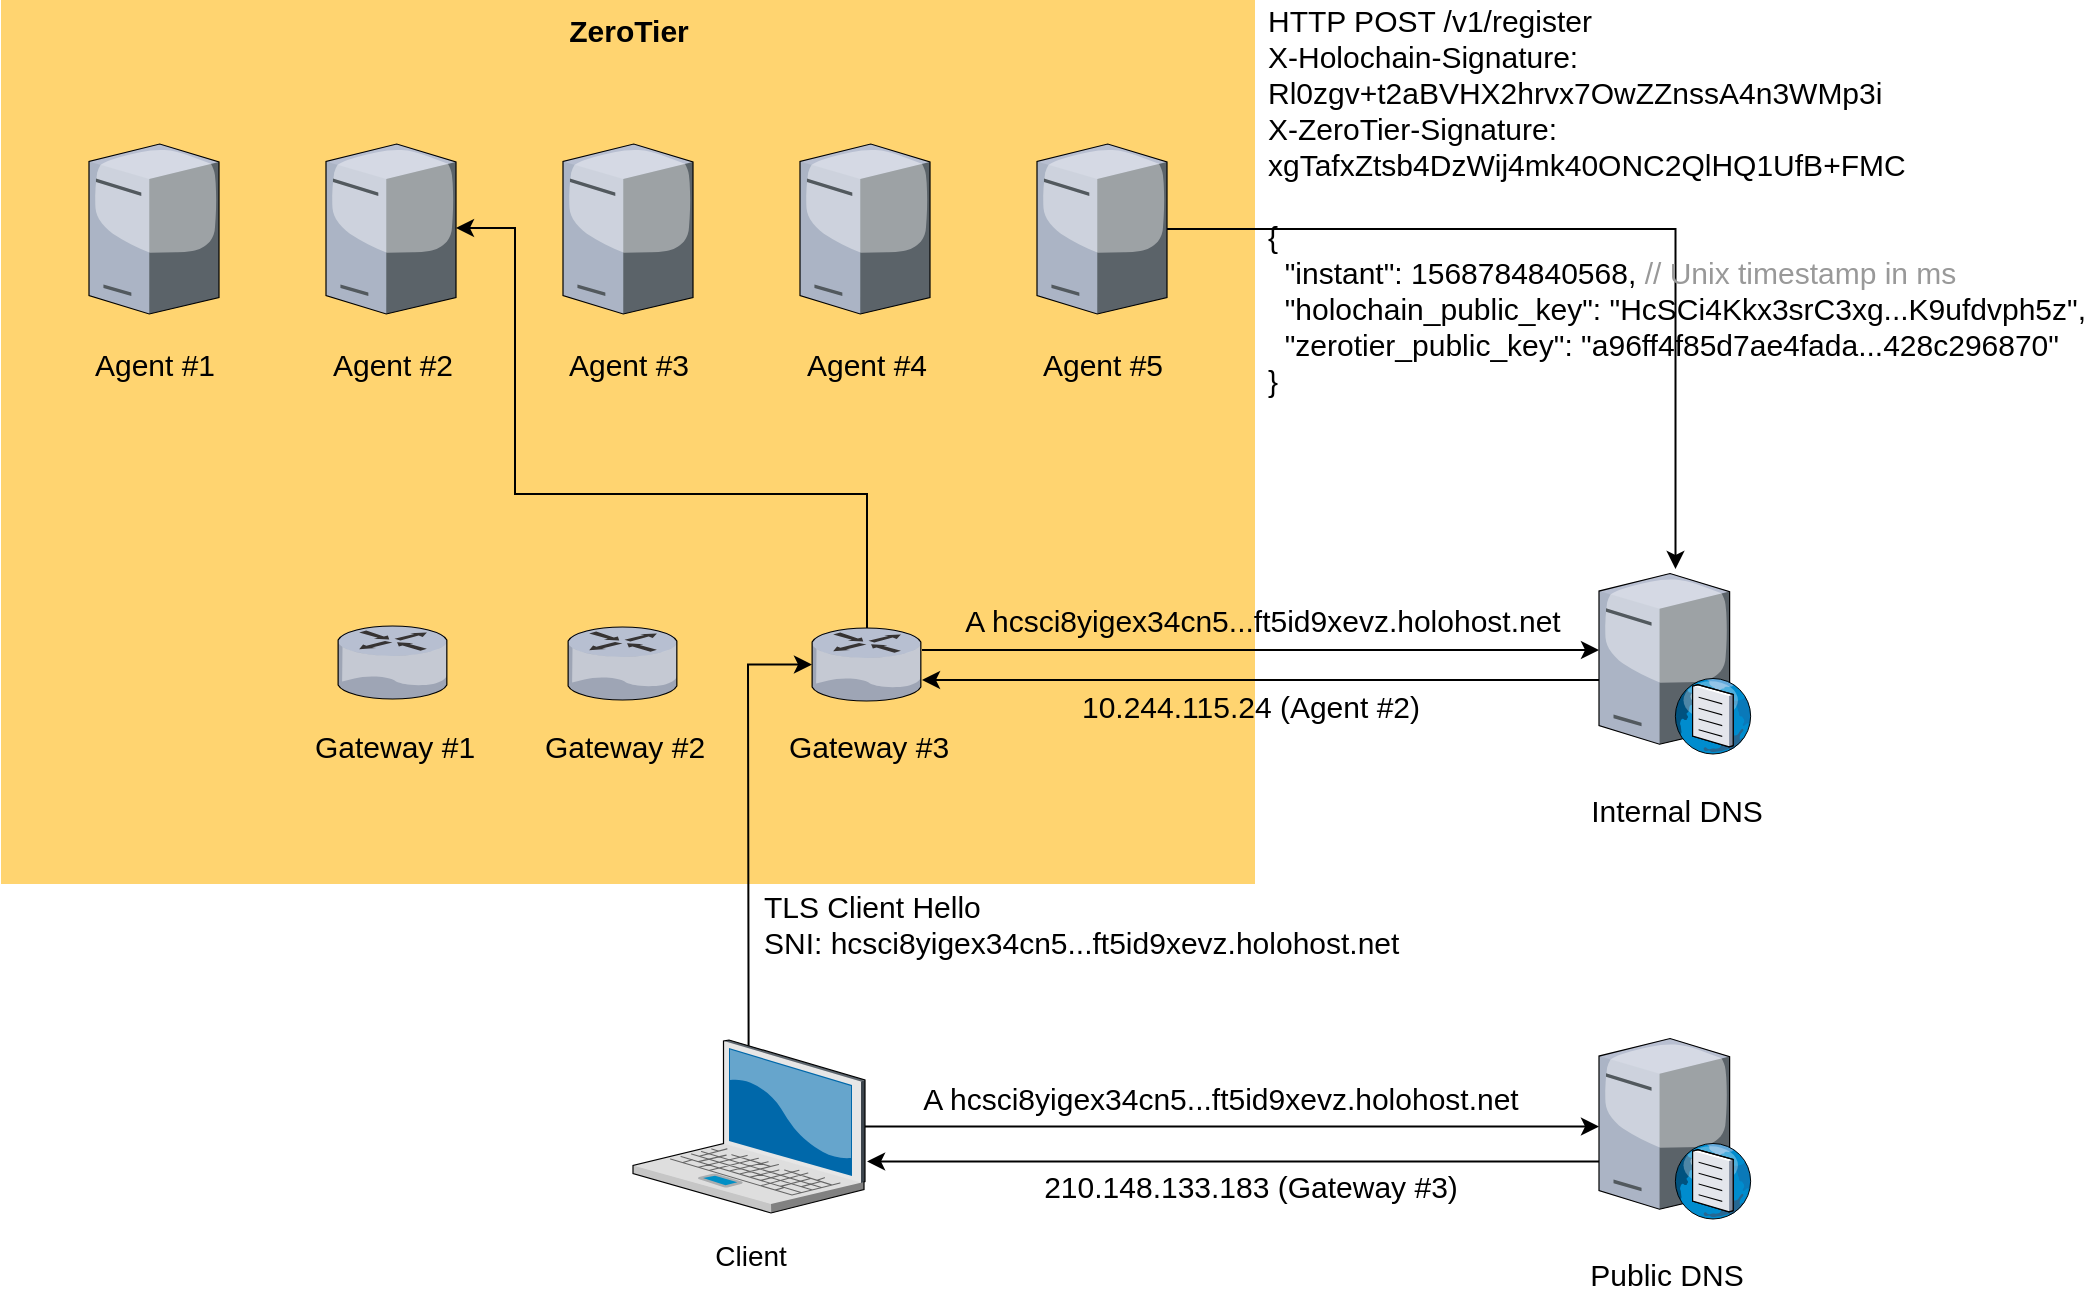 <mxfile pages="1" version="11.2.9" type="device"><diagram name="Page-1" id="e3a06f82-3646-2815-327d-82caf3d4e204"><mxGraphModel dx="1363" dy="713" grid="1" gridSize="10" guides="1" tooltips="1" connect="1" arrows="1" fold="1" page="1" pageScale="1.5" pageWidth="827" pageHeight="583" background="none" math="0" shadow="0"><root><mxCell id="0" style=";html=1;"/><mxCell id="1" style=";html=1;" parent="0"/><mxCell id="6a7d8f32e03d9370-57" value="&lt;font style=&quot;font-size: 15px&quot;&gt;&lt;b&gt;ZeroTier&lt;/b&gt;&lt;/font&gt;" style="whiteSpace=wrap;html=1;fillColor=#FFD470;gradientColor=none;fontSize=14;strokeColor=none;verticalAlign=top;" parent="1" vertex="1"><mxGeometry x="84.5" y="113" width="627" height="442" as="geometry"/></mxCell><mxCell id="1lCHDN0YgHNRlL2wWApy-53" style="edgeStyle=orthogonalEdgeStyle;rounded=0;orthogonalLoop=1;jettySize=auto;html=1;fontSize=15;" parent="1" source="6a7d8f32e03d9370-1" target="1lCHDN0YgHNRlL2wWApy-51" edge="1"><mxGeometry relative="1" as="geometry"/></mxCell><mxCell id="1lCHDN0YgHNRlL2wWApy-58" style="edgeStyle=orthogonalEdgeStyle;rounded=0;orthogonalLoop=1;jettySize=auto;html=1;fontFamily=Lucida Console;fontSize=15;exitX=0.498;exitY=0.037;exitDx=0;exitDy=0;exitPerimeter=0;" parent="1" source="6a7d8f32e03d9370-1" target="1lCHDN0YgHNRlL2wWApy-36" edge="1"><mxGeometry relative="1" as="geometry"><mxPoint x="458" y="633" as="sourcePoint"/><Array as="points"><mxPoint x="458" y="633"/><mxPoint x="458" y="445"/></Array></mxGeometry></mxCell><mxCell id="6a7d8f32e03d9370-1" value="" style="verticalLabelPosition=bottom;aspect=fixed;html=1;verticalAlign=top;strokeColor=none;shape=mxgraph.citrix.laptop_2;fillColor=#66B2FF;gradientColor=#0066CC;fontSize=14;" parent="1" vertex="1"><mxGeometry x="400.5" y="633" width="116" height="86.5" as="geometry"/></mxCell><mxCell id="1lCHDN0YgHNRlL2wWApy-5" value="" style="verticalLabelPosition=bottom;aspect=fixed;html=1;verticalAlign=top;strokeColor=none;align=center;outlineConnect=0;shape=mxgraph.citrix.tower_server;" parent="1" vertex="1"><mxGeometry x="128.5" y="185" width="65" height="85" as="geometry"/></mxCell><mxCell id="1lCHDN0YgHNRlL2wWApy-6" value="" style="verticalLabelPosition=bottom;aspect=fixed;html=1;verticalAlign=top;strokeColor=none;align=center;outlineConnect=0;shape=mxgraph.citrix.tower_server;" parent="1" vertex="1"><mxGeometry x="247" y="185" width="65" height="85" as="geometry"/></mxCell><mxCell id="1lCHDN0YgHNRlL2wWApy-8" value="" style="verticalLabelPosition=bottom;aspect=fixed;html=1;verticalAlign=top;strokeColor=none;align=center;outlineConnect=0;shape=mxgraph.citrix.tower_server;" parent="1" vertex="1"><mxGeometry x="365.5" y="185" width="65" height="85" as="geometry"/></mxCell><mxCell id="1lCHDN0YgHNRlL2wWApy-11" value="" style="verticalLabelPosition=bottom;aspect=fixed;html=1;verticalAlign=top;strokeColor=none;align=center;outlineConnect=0;shape=mxgraph.citrix.tower_server;" parent="1" vertex="1"><mxGeometry x="484" y="185" width="65" height="85" as="geometry"/></mxCell><mxCell id="1lCHDN0YgHNRlL2wWApy-74" style="edgeStyle=orthogonalEdgeStyle;rounded=0;orthogonalLoop=1;jettySize=auto;html=1;fontFamily=Lucida Console;fontSize=15;" parent="1" source="1lCHDN0YgHNRlL2wWApy-12" target="1lCHDN0YgHNRlL2wWApy-14" edge="1"><mxGeometry relative="1" as="geometry"/></mxCell><mxCell id="1lCHDN0YgHNRlL2wWApy-12" value="" style="verticalLabelPosition=bottom;aspect=fixed;html=1;verticalAlign=top;strokeColor=none;align=center;outlineConnect=0;shape=mxgraph.citrix.tower_server;" parent="1" vertex="1"><mxGeometry x="602.5" y="185" width="65" height="85" as="geometry"/></mxCell><mxCell id="1lCHDN0YgHNRlL2wWApy-24" value="Agent #1" style="text;html=1;resizable=0;autosize=1;align=center;verticalAlign=middle;points=[];fillColor=none;strokeColor=none;rounded=0;fontSize=15;" parent="1" vertex="1"><mxGeometry x="121" y="285" width="80" height="20" as="geometry"/></mxCell><mxCell id="1lCHDN0YgHNRlL2wWApy-25" value="Agent #2" style="text;html=1;resizable=0;autosize=1;align=center;verticalAlign=middle;points=[];fillColor=none;strokeColor=none;rounded=0;fontSize=15;" parent="1" vertex="1"><mxGeometry x="239.5" y="285" width="80" height="20" as="geometry"/></mxCell><mxCell id="1lCHDN0YgHNRlL2wWApy-26" value="Agent #3" style="text;html=1;resizable=0;autosize=1;align=center;verticalAlign=middle;points=[];fillColor=none;strokeColor=none;rounded=0;fontSize=15;" parent="1" vertex="1"><mxGeometry x="358" y="285" width="80" height="20" as="geometry"/></mxCell><mxCell id="1lCHDN0YgHNRlL2wWApy-27" value="Agent #4" style="text;html=1;resizable=0;autosize=1;align=center;verticalAlign=middle;points=[];fillColor=none;strokeColor=none;rounded=0;fontSize=15;" parent="1" vertex="1"><mxGeometry x="476.5" y="285" width="80" height="20" as="geometry"/></mxCell><mxCell id="1lCHDN0YgHNRlL2wWApy-28" value="Agent #5" style="text;html=1;resizable=0;autosize=1;align=center;verticalAlign=middle;points=[];fillColor=none;strokeColor=none;rounded=0;fontSize=15;" parent="1" vertex="1"><mxGeometry x="595" y="285" width="80" height="20" as="geometry"/></mxCell><mxCell id="1lCHDN0YgHNRlL2wWApy-31" value="" style="verticalLabelPosition=bottom;aspect=fixed;html=1;verticalAlign=top;strokeColor=none;align=center;outlineConnect=0;shape=mxgraph.citrix.router;fontSize=15;" parent="1" vertex="1"><mxGeometry x="253" y="426" width="55" height="36.5" as="geometry"/></mxCell><mxCell id="1lCHDN0YgHNRlL2wWApy-32" value="Gateway #1" style="text;html=1;resizable=0;autosize=1;align=center;verticalAlign=middle;points=[];fillColor=none;strokeColor=none;rounded=0;fontSize=15;" parent="1" vertex="1"><mxGeometry x="235.5" y="476" width="90" height="20" as="geometry"/></mxCell><mxCell id="1lCHDN0YgHNRlL2wWApy-34" value="" style="verticalLabelPosition=bottom;aspect=fixed;html=1;verticalAlign=top;strokeColor=none;align=center;outlineConnect=0;shape=mxgraph.citrix.router;fontSize=15;" parent="1" vertex="1"><mxGeometry x="368" y="426.5" width="55" height="36.5" as="geometry"/></mxCell><mxCell id="1lCHDN0YgHNRlL2wWApy-35" value="Gateway #2" style="text;html=1;resizable=0;autosize=1;align=center;verticalAlign=middle;points=[];fillColor=none;strokeColor=none;rounded=0;fontSize=15;" parent="1" vertex="1"><mxGeometry x="350.5" y="476" width="90" height="20" as="geometry"/></mxCell><mxCell id="1lCHDN0YgHNRlL2wWApy-63" style="edgeStyle=orthogonalEdgeStyle;rounded=0;orthogonalLoop=1;jettySize=auto;html=1;fontFamily=Lucida Console;fontSize=15;" parent="1" source="1lCHDN0YgHNRlL2wWApy-36" target="1lCHDN0YgHNRlL2wWApy-14" edge="1"><mxGeometry relative="1" as="geometry"><Array as="points"><mxPoint x="717" y="438"/><mxPoint x="717" y="438"/></Array></mxGeometry></mxCell><mxCell id="1lCHDN0YgHNRlL2wWApy-69" style="edgeStyle=orthogonalEdgeStyle;rounded=0;orthogonalLoop=1;jettySize=auto;html=1;fontFamily=Lucida Console;fontSize=15;" parent="1" source="1lCHDN0YgHNRlL2wWApy-36" target="1lCHDN0YgHNRlL2wWApy-6" edge="1"><mxGeometry relative="1" as="geometry"><Array as="points"><mxPoint x="517.5" y="360"/><mxPoint x="341.5" y="360"/><mxPoint x="341.5" y="227"/></Array></mxGeometry></mxCell><mxCell id="1lCHDN0YgHNRlL2wWApy-36" value="" style="verticalLabelPosition=bottom;aspect=fixed;html=1;verticalAlign=top;strokeColor=none;align=center;outlineConnect=0;shape=mxgraph.citrix.router;fontSize=15;" parent="1" vertex="1"><mxGeometry x="490" y="427" width="55" height="36.5" as="geometry"/></mxCell><mxCell id="1lCHDN0YgHNRlL2wWApy-37" value="Gateway #3" style="text;html=1;resizable=0;autosize=1;align=center;verticalAlign=middle;points=[];fillColor=none;strokeColor=none;rounded=0;fontSize=15;" parent="1" vertex="1"><mxGeometry x="472.5" y="476" width="90" height="20" as="geometry"/></mxCell><mxCell id="1lCHDN0YgHNRlL2wWApy-54" value="&lt;span style=&quot;font-size: 14px&quot;&gt;Client&lt;/span&gt;" style="text;html=1;resizable=0;autosize=1;align=center;verticalAlign=middle;points=[];fillColor=none;strokeColor=none;rounded=0;fontSize=15;" parent="1" vertex="1"><mxGeometry x="433.5" y="730" width="50" height="20" as="geometry"/></mxCell><mxCell id="1lCHDN0YgHNRlL2wWApy-55" style="edgeStyle=orthogonalEdgeStyle;rounded=0;orthogonalLoop=1;jettySize=auto;html=1;fontSize=15;entryX=1.009;entryY=0.702;entryDx=0;entryDy=0;entryPerimeter=0;" parent="1" source="1lCHDN0YgHNRlL2wWApy-51" target="6a7d8f32e03d9370-1" edge="1"><mxGeometry relative="1" as="geometry"><mxPoint x="518" y="693" as="targetPoint"/><Array as="points"><mxPoint x="700" y="694"/></Array></mxGeometry></mxCell><mxCell id="1lCHDN0YgHNRlL2wWApy-56" value="A hcsci8yigex34cn5...ft5id9xevz.holohost.net" style="text;html=1;resizable=0;autosize=1;align=center;verticalAlign=middle;points=[];fillColor=none;strokeColor=none;rounded=0;fontSize=15;" parent="1" vertex="1"><mxGeometry x="539" y="652" width="310" height="20" as="geometry"/></mxCell><mxCell id="1lCHDN0YgHNRlL2wWApy-57" value="210.148.133.183 (Gateway #3)" style="text;html=1;resizable=0;autosize=1;align=center;verticalAlign=middle;points=[];fillColor=none;strokeColor=none;rounded=0;fontSize=15;" parent="1" vertex="1"><mxGeometry x="603.5" y="696" width="210" height="20" as="geometry"/></mxCell><mxCell id="1lCHDN0YgHNRlL2wWApy-60" value="&lt;font face=&quot;Helvetica&quot;&gt;TLS Client Hello&lt;br&gt;SNI:&amp;nbsp;&lt;/font&gt;&lt;span style=&quot;font-family: &amp;#34;helvetica&amp;#34; ; text-align: center&quot;&gt;hcsci8yigex34cn5...ft5id9xevz&lt;/span&gt;&lt;font face=&quot;Helvetica&quot;&gt;.holohost.net&lt;/font&gt;" style="text;html=1;resizable=0;autosize=1;align=left;verticalAlign=middle;points=[];fillColor=none;strokeColor=none;rounded=0;fontFamily=Lucida Console;fontSize=15;" parent="1" vertex="1"><mxGeometry x="464" y="555" width="330" height="40" as="geometry"/></mxCell><mxCell id="1lCHDN0YgHNRlL2wWApy-66" value="A hcsci8yigex34cn5...ft5id9xevz.holohost.net" style="text;html=1;resizable=0;autosize=1;align=center;verticalAlign=middle;points=[];fillColor=none;strokeColor=none;rounded=0;fontSize=15;" parent="1" vertex="1"><mxGeometry x="559.5" y="413" width="310" height="20" as="geometry"/></mxCell><mxCell id="1lCHDN0YgHNRlL2wWApy-67" style="edgeStyle=orthogonalEdgeStyle;rounded=0;orthogonalLoop=1;jettySize=auto;html=1;fontFamily=Lucida Console;fontSize=15;" parent="1" source="1lCHDN0YgHNRlL2wWApy-14" target="1lCHDN0YgHNRlL2wWApy-36" edge="1"><mxGeometry relative="1" as="geometry"><mxPoint x="722" y="473" as="targetPoint"/><Array as="points"><mxPoint x="842" y="453"/><mxPoint x="842" y="453"/></Array></mxGeometry></mxCell><mxCell id="1lCHDN0YgHNRlL2wWApy-68" value="10.244.115.24 (Agent #2)" style="text;html=1;resizable=0;autosize=1;align=center;verticalAlign=middle;points=[];fillColor=none;strokeColor=none;rounded=0;fontSize=15;" parent="1" vertex="1"><mxGeometry x="618.5" y="456" width="180" height="20" as="geometry"/></mxCell><mxCell id="1lCHDN0YgHNRlL2wWApy-75" value="&lt;font face=&quot;Helvetica&quot;&gt;HTTP POST /v1/register&lt;/font&gt;&lt;br&gt;&lt;font face=&quot;Helvetica&quot;&gt;X-Holochain-Signature:&lt;/font&gt;&lt;br&gt;&lt;font face=&quot;Helvetica&quot;&gt;Rl0zgv+t2aBVHX2hrvx7OwZZnssA4n3WMp3i&lt;/font&gt;&lt;br&gt;&lt;font face=&quot;Helvetica&quot;&gt;X-ZeroTier-Signature:&lt;/font&gt;&lt;br&gt;&lt;font face=&quot;Helvetica&quot;&gt;xgTafxZtsb4DzWij4mk40ONC2QlHQ1UfB+FMC&lt;/font&gt;&lt;br&gt;&lt;br&gt;&lt;font face=&quot;Helvetica&quot;&gt;{&lt;/font&gt;&lt;br&gt;&lt;font face=&quot;Helvetica&quot;&gt;&amp;nbsp; &quot;instant&quot;: 1568784840568, &lt;/font&gt;&lt;font color=&quot;#999999&quot; style=&quot;font-family: &amp;#34;helvetica&amp;#34;&quot;&gt;// Unix timestamp in ms&lt;/font&gt;&lt;br&gt;&lt;div style=&quot;text-align: center&quot;&gt;&lt;font face=&quot;Helvetica&quot; style=&quot;font-family: &amp;#34;helvetica&amp;#34;&quot;&gt;&amp;nbsp; &quot;holochain_public_key&quot;: &quot;&lt;/font&gt;&lt;font face=&quot;helvetica&quot;&gt;HcSCi4Kkx3srC3xg...K9ufdvph5z&lt;/font&gt;&lt;font face=&quot;Helvetica&quot; style=&quot;font-family: &amp;#34;helvetica&amp;#34;&quot;&gt;&quot;,&lt;/font&gt;&lt;/div&gt;&lt;font face=&quot;Helvetica&quot;&gt;&amp;nbsp; &quot;zerotier_public_key&quot;: &quot;a96ff4f85d7ae4fada...428c296870&quot;&lt;br&gt;}&lt;/font&gt;" style="text;html=1;resizable=0;autosize=1;align=left;verticalAlign=middle;points=[];fillColor=none;strokeColor=none;rounded=0;fontFamily=Lucida Console;fontSize=15;" parent="1" vertex="1"><mxGeometry x="715.5" y="113" width="410" height="200" as="geometry"/></mxCell><mxCell id="1lCHDN0YgHNRlL2wWApy-14" value="" style="verticalLabelPosition=bottom;aspect=fixed;html=1;verticalAlign=top;strokeColor=none;align=center;outlineConnect=0;shape=mxgraph.citrix.dns_server;" parent="1" vertex="1"><mxGeometry x="883.5" y="397.5" width="76.5" height="92.5" as="geometry"/></mxCell><mxCell id="1lCHDN0YgHNRlL2wWApy-17" value="Internal DNS" style="text;html=1;resizable=0;autosize=1;align=center;verticalAlign=middle;points=[];fillColor=none;strokeColor=none;rounded=0;fontSize=15;" parent="1" vertex="1"><mxGeometry x="872" y="507.5" width="100" height="20" as="geometry"/></mxCell><mxCell id="1lCHDN0YgHNRlL2wWApy-51" value="" style="verticalLabelPosition=bottom;aspect=fixed;html=1;verticalAlign=top;strokeColor=none;align=center;outlineConnect=0;shape=mxgraph.citrix.dns_server;" parent="1" vertex="1"><mxGeometry x="883.5" y="630" width="76.5" height="92.5" as="geometry"/></mxCell><mxCell id="1lCHDN0YgHNRlL2wWApy-52" value="Public DNS" style="text;html=1;resizable=0;autosize=1;align=center;verticalAlign=middle;points=[];fillColor=none;strokeColor=none;rounded=0;fontSize=15;" parent="1" vertex="1"><mxGeometry x="872" y="740" width="90" height="20" as="geometry"/></mxCell></root></mxGraphModel></diagram></mxfile>